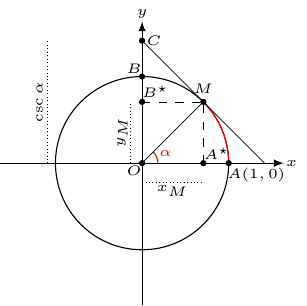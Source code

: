 \documentclass[crop]{standalone}
\usepackage[dvipsnames]{xcolor}
\usepackage{tikz}
\usetikzlibrary{positioning}

\begin{document}
  \begin{tikzpicture}[font=\tiny]
    \def\r{1.1}
    \def\t{45}
    \def\ox{1.8}
    \def\oy{1.8}
    
    \def\xm{\r*cos(\t)}
    \def\ym{\r*sin(\t)}
    \def\secv{\r*sec(\t)}
    \def\cscv{\r*cosec(\t)}

    \draw[-latex,line width=0.25pt] ({-\ox},0) -- ({\ox},0);
    \node at ({\ox+0.1},0) {$x$};
    \draw[-latex,line width=0.25pt] (0,{-\oy}) -- (0,{\oy});
    \node at (0,{\oy+0.1}) {$y$};
    
    \draw (0,0) circle (\r);
    \draw[red] (0.2,0) arc (0:\t:0.2);
    \draw[red] (\r,0) arc (0:\t:\r);
    \draw[line width=0.25pt] (0,0) -- ({\xm},{\ym});
    \node[red] at (0.3,0.12) {$\alpha$};
    
    \fill (\r,0) circle (0.04);
    \node at ({\r+0.35},-0.15) {$A(1,0)$};

    \fill (0,\r) circle (0.04);
    \node at (-0.1,{\r+0.1}) {$B$};

    \fill ({\xm},{\ym}) circle (0.04);
    \node at ({\xm},{\ym+0.17}) {$M$};

    \draw[line width=0.25pt,dashed] (0,{\ym}) -- ({\xm},{\ym});    
    \draw[line width=0.25pt,dashed] ({\xm},0) -- ({\xm},{\ym});

    \draw[line width=0.25pt,densely dotted] (0,-0.25) -- ({\xm},-0.25);
    \node at ({\xm/2},-0.35) {$x_{M}$};

    \draw[line width=0.25pt,densely dotted] (-0.15,0) -- (-0.15,{\ym});
    \node[rotate=90] at (-0.25,{\ym/2}) {$y_{M}$};

    \fill (0,0) circle (0.04);
    \node at (-0.1,-0.1) {$O$};

    \fill ({\xm},0) circle (0.04);
    \node at ({\xm+0.17},0.12) {$A^{\star}$};

    \fill (0,{\ym}) circle (0.04);
    \node at (0.17,{\ym+0.13}) {$B^{\star}$};

    \fill (0,{\cscv}) circle (0.04);
    \node at (0.15,{\cscv}) {$C$};

    \draw[line width=0.25pt] (0,{\cscv}) -- ({\secv},0);

    \draw[line width=0.25pt,densely dotted] (-\r-0.1,0) -- (-\r-0.1,{\cscv});
    \node[rotate=90] at ({-\r-0.2},{\cscv/2}) {$\csc{\alpha}$};
  \end{tikzpicture}%
\end{document}